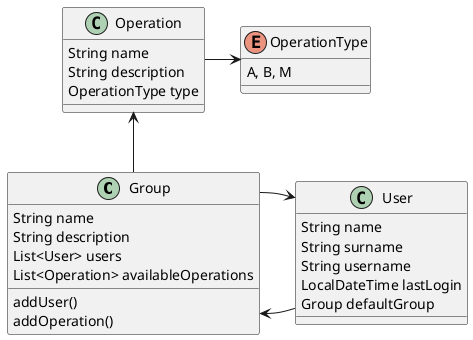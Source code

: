 @startuml
'https://plantuml.com/class-diagram

class Group{
    String name
    String description
    List<User> users
    List<Operation> availableOperations
    addUser()
    addOperation()
}
class Operation{
    String name
    String description
    OperationType type
}


enum OperationType{
    A, B, M
}
class User{
    String name
    String surname
    String username
    LocalDateTime lastLogin
    Group defaultGroup
}

Operation -> OperationType
User -> Group
Group -u-> Operation
Group -> User

@enduml